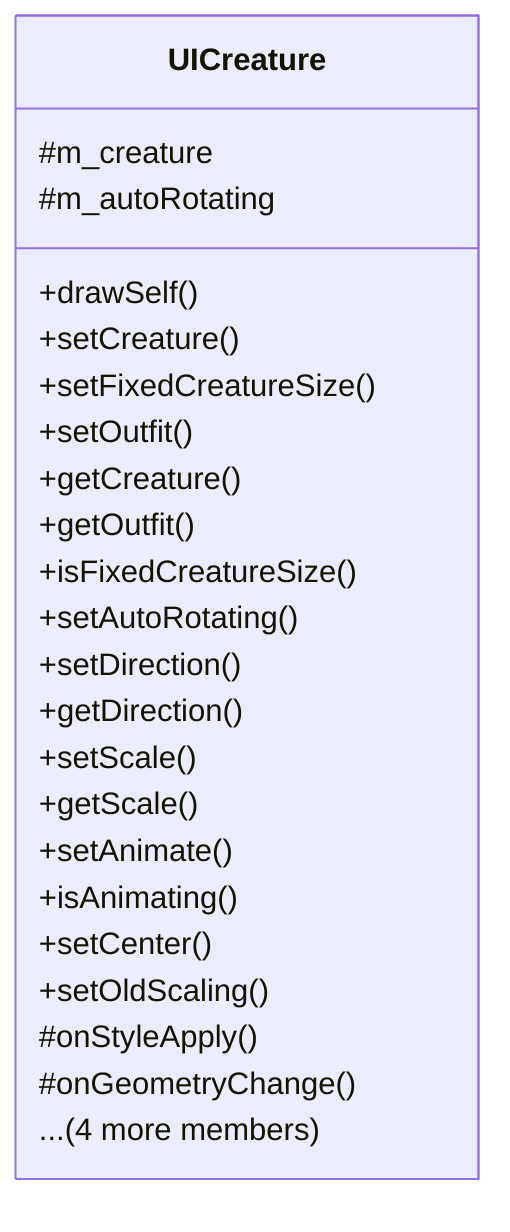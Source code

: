 classDiagram
    class UICreature {
        +drawSelf()
        +setCreature()
        +setFixedCreatureSize()
        +setOutfit()
        +getCreature()
        +getOutfit()
        +isFixedCreatureSize()
        +setAutoRotating()
        +setDirection()
        +getDirection()
        +setScale()
        +getScale()
        +setAnimate()
        +isAnimating()
        +setCenter()
        +setOldScaling()
        #onStyleApply()
        #onGeometryChange()
        #m_creature
        #m_autoRotating
        ... (4 more members)
    }